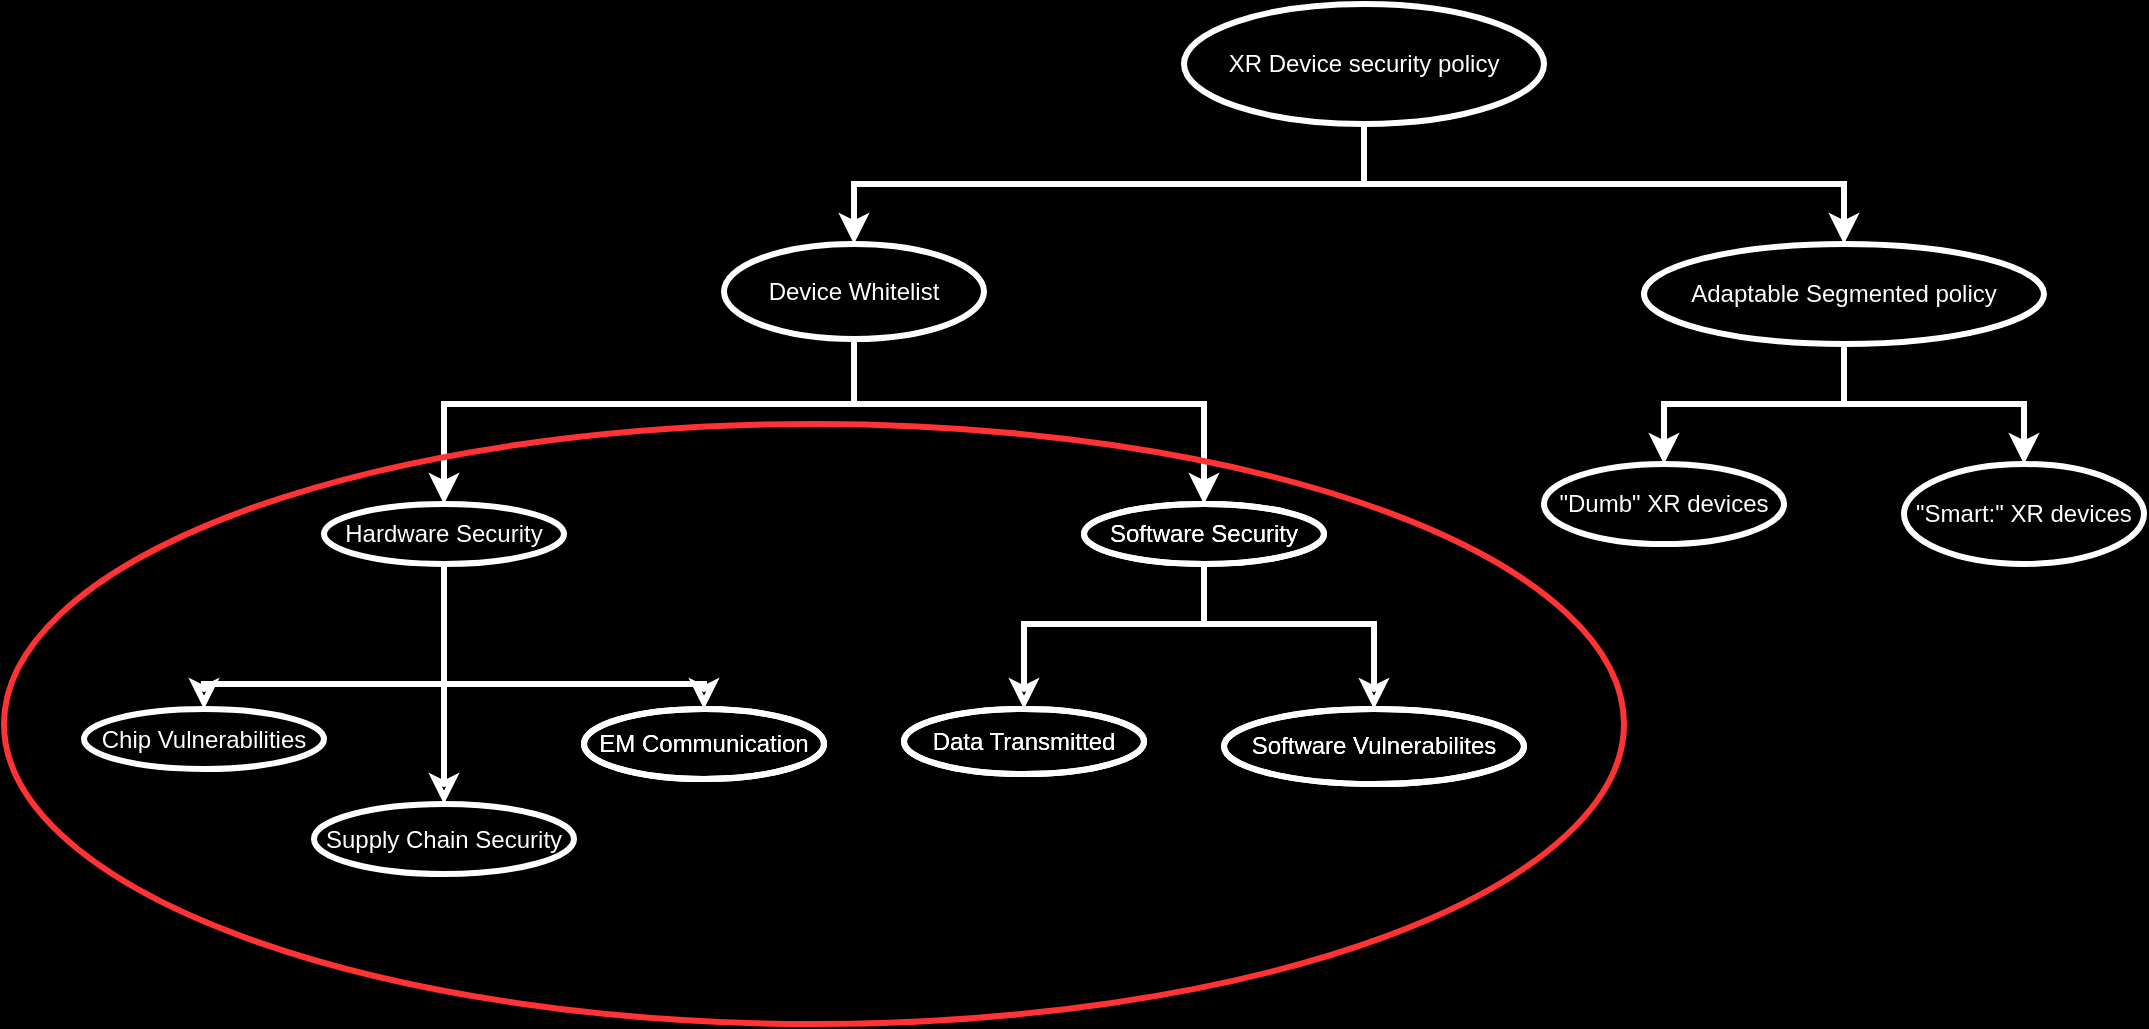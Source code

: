 <mxfile version="16.4.3" type="github">
  <diagram id="R2lEEEUBdFMjLlhIrx00" name="Page-1">
    <mxGraphModel dx="2523" dy="918" grid="1" gridSize="10" guides="1" tooltips="1" connect="1" arrows="1" fold="1" page="1" pageScale="1" pageWidth="850" pageHeight="1100" background="#000000" math="0" shadow="0" extFonts="Permanent Marker^https://fonts.googleapis.com/css?family=Permanent+Marker">
      <root>
        <mxCell id="0" />
        <mxCell id="1" parent="0" />
        <mxCell id="efmwLorqoiXp0ajTO6VS-8" style="edgeStyle=orthogonalEdgeStyle;rounded=0;orthogonalLoop=1;jettySize=auto;html=1;exitX=0.5;exitY=1;exitDx=0;exitDy=0;entryX=0.5;entryY=0;entryDx=0;entryDy=0;fontColor=#FFFFFF;strokeColor=#FFFFFF;strokeWidth=3;" edge="1" parent="1" source="C2MSrWPjQYjPBHMFW9kM-3" target="efmwLorqoiXp0ajTO6VS-7">
          <mxGeometry relative="1" as="geometry" />
        </mxCell>
        <mxCell id="efmwLorqoiXp0ajTO6VS-18" style="edgeStyle=orthogonalEdgeStyle;rounded=0;orthogonalLoop=1;jettySize=auto;html=1;entryX=0.5;entryY=0;entryDx=0;entryDy=0;fontColor=#FFFFFF;strokeColor=#FFFFFF;strokeWidth=3;exitX=0.5;exitY=1;exitDx=0;exitDy=0;" edge="1" parent="1" source="C2MSrWPjQYjPBHMFW9kM-3" target="efmwLorqoiXp0ajTO6VS-1">
          <mxGeometry relative="1" as="geometry">
            <mxPoint x="350" y="320" as="sourcePoint" />
          </mxGeometry>
        </mxCell>
        <mxCell id="C2MSrWPjQYjPBHMFW9kM-3" value="XR Device security policy" style="ellipse;whiteSpace=wrap;html=1;fontColor=#FFFFFF;strokeColor=#FFFFFF;strokeWidth=3;shadow=0;fillOpacity=0;" parent="1" vertex="1">
          <mxGeometry x="380" y="260" width="180" height="60" as="geometry" />
        </mxCell>
        <mxCell id="C2MSrWPjQYjPBHMFW9kM-18" style="edgeStyle=orthogonalEdgeStyle;rounded=0;orthogonalLoop=1;jettySize=auto;html=1;exitX=0.5;exitY=1;exitDx=0;exitDy=0;entryX=0.5;entryY=0;entryDx=0;entryDy=0;fontColor=#FFFFFF;strokeColor=#FFFFFF;strokeWidth=3;shadow=0;fillOpacity=0;" parent="1" source="C2MSrWPjQYjPBHMFW9kM-7" target="C2MSrWPjQYjPBHMFW9kM-10" edge="1">
          <mxGeometry relative="1" as="geometry">
            <mxPoint x="10" y="630" as="targetPoint" />
          </mxGeometry>
        </mxCell>
        <mxCell id="C2MSrWPjQYjPBHMFW9kM-7" value="Hardware Security" style="ellipse;whiteSpace=wrap;html=1;fontColor=#FFFFFF;strokeColor=#FFFFFF;strokeWidth=3;shadow=0;fillOpacity=0;" parent="1" vertex="1">
          <mxGeometry x="-50" y="510" width="120" height="30" as="geometry" />
        </mxCell>
        <mxCell id="C2MSrWPjQYjPBHMFW9kM-9" value="Chip Vulnerabilities" style="ellipse;whiteSpace=wrap;html=1;fontColor=#FFFFFF;strokeColor=#FFFFFF;strokeWidth=3;shadow=0;fillOpacity=0;" parent="1" vertex="1">
          <mxGeometry x="-170" y="612.5" width="120" height="30" as="geometry" />
        </mxCell>
        <mxCell id="C2MSrWPjQYjPBHMFW9kM-10" value="Supply Chain Security" style="ellipse;whiteSpace=wrap;html=1;fontColor=#FFFFFF;strokeColor=#FFFFFF;strokeWidth=3;shadow=0;fillOpacity=0;" parent="1" vertex="1">
          <mxGeometry x="-55" y="660" width="130" height="35" as="geometry" />
        </mxCell>
        <mxCell id="C2MSrWPjQYjPBHMFW9kM-11" value="EM Communication" style="ellipse;whiteSpace=wrap;html=1;fontColor=#FFFFFF;strokeColor=#FFFFFF;strokeWidth=3;shadow=0;fillOpacity=0;" parent="1" vertex="1">
          <mxGeometry x="80" y="612.5" width="120" height="35" as="geometry" />
        </mxCell>
        <mxCell id="C2MSrWPjQYjPBHMFW9kM-12" value="Software Vulnerabilites" style="ellipse;whiteSpace=wrap;html=1;fontColor=#FFFFFF;strokeColor=#FFFFFF;strokeWidth=3;shadow=0;fillOpacity=0;" parent="1" vertex="1">
          <mxGeometry x="400" y="612.5" width="150" height="37.5" as="geometry" />
        </mxCell>
        <mxCell id="C2MSrWPjQYjPBHMFW9kM-13" value="Data Transmitted" style="ellipse;whiteSpace=wrap;html=1;fontColor=#FFFFFF;strokeColor=#FFFFFF;strokeWidth=3;shadow=0;fillOpacity=0;" parent="1" vertex="1">
          <mxGeometry x="240" y="612.5" width="120" height="32.5" as="geometry" />
        </mxCell>
        <mxCell id="C2MSrWPjQYjPBHMFW9kM-16" style="edgeStyle=orthogonalEdgeStyle;rounded=0;orthogonalLoop=1;jettySize=auto;html=1;exitX=0.5;exitY=1;exitDx=0;exitDy=0;entryX=0.5;entryY=0;entryDx=0;entryDy=0;fontColor=#FFFFFF;strokeColor=#FFFFFF;strokeWidth=3;shadow=0;fillOpacity=0;" parent="1" source="C2MSrWPjQYjPBHMFW9kM-8" target="C2MSrWPjQYjPBHMFW9kM-13" edge="1">
          <mxGeometry relative="1" as="geometry">
            <mxPoint x="390" y="570" as="targetPoint" />
            <Array as="points">
              <mxPoint x="390" y="570" />
              <mxPoint x="300" y="570" />
            </Array>
          </mxGeometry>
        </mxCell>
        <mxCell id="C2MSrWPjQYjPBHMFW9kM-8" value="Software Security" style="ellipse;whiteSpace=wrap;html=1;fontColor=#FFFFFF;strokeColor=#FFFFFF;strokeWidth=3;shadow=0;fillOpacity=0;" parent="1" vertex="1">
          <mxGeometry x="330" y="510" width="120" height="30" as="geometry" />
        </mxCell>
        <mxCell id="C2MSrWPjQYjPBHMFW9kM-17" style="edgeStyle=orthogonalEdgeStyle;rounded=0;orthogonalLoop=1;jettySize=auto;html=1;entryX=0.5;entryY=0;entryDx=0;entryDy=0;fontColor=#FFFFFF;strokeColor=#FFFFFF;strokeWidth=3;shadow=0;fillOpacity=0;" parent="1" target="C2MSrWPjQYjPBHMFW9kM-12" edge="1">
          <mxGeometry relative="1" as="geometry">
            <mxPoint x="474.5" y="590" as="targetPoint" />
            <mxPoint x="390" y="540" as="sourcePoint" />
            <Array as="points">
              <mxPoint x="390" y="570" />
              <mxPoint x="475" y="570" />
            </Array>
          </mxGeometry>
        </mxCell>
        <mxCell id="C2MSrWPjQYjPBHMFW9kM-19" style="edgeStyle=orthogonalEdgeStyle;rounded=0;orthogonalLoop=1;jettySize=auto;html=1;entryX=0.5;entryY=0;entryDx=0;entryDy=0;fontColor=#FFFFFF;strokeColor=#FFFFFF;strokeWidth=3;shadow=0;fillOpacity=0;" parent="1" target="C2MSrWPjQYjPBHMFW9kM-11" edge="1">
          <mxGeometry relative="1" as="geometry">
            <mxPoint x="50" y="645" as="targetPoint" />
            <mxPoint x="10" y="540" as="sourcePoint" />
            <Array as="points">
              <mxPoint x="10" y="600" />
              <mxPoint x="140" y="600" />
            </Array>
          </mxGeometry>
        </mxCell>
        <mxCell id="C2MSrWPjQYjPBHMFW9kM-20" style="edgeStyle=orthogonalEdgeStyle;rounded=0;orthogonalLoop=1;jettySize=auto;html=1;exitX=0.5;exitY=1;exitDx=0;exitDy=0;entryX=0.5;entryY=0;entryDx=0;entryDy=0;fontColor=#FFFFFF;strokeColor=#FFFFFF;strokeWidth=3;shadow=0;fillOpacity=0;" parent="1" source="C2MSrWPjQYjPBHMFW9kM-7" target="C2MSrWPjQYjPBHMFW9kM-9" edge="1">
          <mxGeometry relative="1" as="geometry">
            <mxPoint x="-20" y="642.5" as="targetPoint" />
            <mxPoint x="-20" y="552.5" as="sourcePoint" />
            <Array as="points">
              <mxPoint x="10" y="600" />
              <mxPoint x="-110" y="600" />
            </Array>
          </mxGeometry>
        </mxCell>
        <mxCell id="efmwLorqoiXp0ajTO6VS-3" style="edgeStyle=orthogonalEdgeStyle;rounded=0;orthogonalLoop=1;jettySize=auto;html=1;exitX=0.5;exitY=1;exitDx=0;exitDy=0;entryX=0.5;entryY=0;entryDx=0;entryDy=0;fontColor=#FFFFFF;strokeColor=#FFFFFF;strokeWidth=3;" edge="1" parent="1" source="efmwLorqoiXp0ajTO6VS-1" target="C2MSrWPjQYjPBHMFW9kM-7">
          <mxGeometry relative="1" as="geometry">
            <Array as="points">
              <mxPoint x="215" y="460" />
              <mxPoint x="10" y="460" />
            </Array>
          </mxGeometry>
        </mxCell>
        <mxCell id="efmwLorqoiXp0ajTO6VS-6" style="edgeStyle=orthogonalEdgeStyle;rounded=0;orthogonalLoop=1;jettySize=auto;html=1;exitX=0.5;exitY=1;exitDx=0;exitDy=0;entryX=0.5;entryY=0;entryDx=0;entryDy=0;fontColor=#FFFFFF;strokeColor=#FFFFFF;strokeWidth=3;" edge="1" parent="1" source="efmwLorqoiXp0ajTO6VS-1" target="C2MSrWPjQYjPBHMFW9kM-8">
          <mxGeometry relative="1" as="geometry">
            <Array as="points">
              <mxPoint x="215" y="460" />
              <mxPoint x="390" y="460" />
            </Array>
          </mxGeometry>
        </mxCell>
        <mxCell id="efmwLorqoiXp0ajTO6VS-1" value="&lt;font color=&quot;#FFFFFF&quot;&gt;Device Whitelist&lt;br&gt;&lt;/font&gt;" style="ellipse;whiteSpace=wrap;html=1;gradientColor=none;fillColor=none;strokeWidth=3;strokeColor=#FFFFFF;" vertex="1" parent="1">
          <mxGeometry x="150" y="380" width="130" height="47.5" as="geometry" />
        </mxCell>
        <mxCell id="efmwLorqoiXp0ajTO6VS-9" style="edgeStyle=orthogonalEdgeStyle;rounded=0;orthogonalLoop=1;jettySize=auto;html=1;exitX=0.5;exitY=1;exitDx=0;exitDy=0;fontColor=#FFFFFF;strokeColor=#FFFFFF;strokeWidth=3;" edge="1" parent="1" source="efmwLorqoiXp0ajTO6VS-7" target="efmwLorqoiXp0ajTO6VS-10">
          <mxGeometry relative="1" as="geometry">
            <mxPoint x="610.0" y="470" as="targetPoint" />
          </mxGeometry>
        </mxCell>
        <mxCell id="efmwLorqoiXp0ajTO6VS-12" style="edgeStyle=orthogonalEdgeStyle;rounded=0;orthogonalLoop=1;jettySize=auto;html=1;exitX=0.5;exitY=1;exitDx=0;exitDy=0;entryX=0.5;entryY=0;entryDx=0;entryDy=0;fontColor=#FFFFFF;strokeColor=#FFFFFF;strokeWidth=3;" edge="1" parent="1" source="efmwLorqoiXp0ajTO6VS-7" target="efmwLorqoiXp0ajTO6VS-11">
          <mxGeometry relative="1" as="geometry" />
        </mxCell>
        <mxCell id="efmwLorqoiXp0ajTO6VS-7" value="Adaptable Segmented policy" style="ellipse;whiteSpace=wrap;html=1;fontColor=#FFFFFF;strokeColor=#FFFFFF;strokeWidth=3;fillColor=none;gradientColor=none;" vertex="1" parent="1">
          <mxGeometry x="610" y="380" width="200" height="50" as="geometry" />
        </mxCell>
        <mxCell id="efmwLorqoiXp0ajTO6VS-10" value="&quot;Dumb&quot; XR devices" style="ellipse;whiteSpace=wrap;html=1;fontColor=#FFFFFF;strokeColor=#FFFFFF;strokeWidth=3;fillColor=none;gradientColor=none;" vertex="1" parent="1">
          <mxGeometry x="560" y="490" width="120" height="40" as="geometry" />
        </mxCell>
        <mxCell id="efmwLorqoiXp0ajTO6VS-11" value="&quot;Smart:&quot; XR devices" style="ellipse;whiteSpace=wrap;html=1;fontColor=#FFFFFF;strokeColor=#FFFFFF;strokeWidth=3;fillColor=none;gradientColor=none;" vertex="1" parent="1">
          <mxGeometry x="740" y="490" width="120" height="50" as="geometry" />
        </mxCell>
        <mxCell id="efmwLorqoiXp0ajTO6VS-13" value="" style="ellipse;whiteSpace=wrap;html=1;fontColor=#FFFFFF;strokeColor=#FF3333;strokeWidth=3;fillColor=none;gradientColor=none;" vertex="1" parent="1">
          <mxGeometry x="-210" y="470" width="810" height="300" as="geometry" />
        </mxCell>
        <mxCell id="efmwLorqoiXp0ajTO6VS-14" value="Software Vulnerabilites" style="ellipse;whiteSpace=wrap;html=1;fontColor=#FFFFFF;strokeColor=#FFFFFF;strokeWidth=3;shadow=0;fillOpacity=0;" vertex="1" parent="1">
          <mxGeometry x="400" y="612.5" width="150" height="37.5" as="geometry" />
        </mxCell>
        <mxCell id="efmwLorqoiXp0ajTO6VS-15" value="Data Transmitted" style="ellipse;whiteSpace=wrap;html=1;fontColor=#FFFFFF;strokeColor=#FFFFFF;strokeWidth=3;shadow=0;fillOpacity=0;" vertex="1" parent="1">
          <mxGeometry x="240" y="612.5" width="120" height="32.5" as="geometry" />
        </mxCell>
        <mxCell id="efmwLorqoiXp0ajTO6VS-16" value="Software Security" style="ellipse;whiteSpace=wrap;html=1;fontColor=#FFFFFF;strokeColor=#FFFFFF;strokeWidth=3;shadow=0;fillOpacity=0;" vertex="1" parent="1">
          <mxGeometry x="330" y="510" width="120" height="30" as="geometry" />
        </mxCell>
        <mxCell id="efmwLorqoiXp0ajTO6VS-17" value="EM Communication" style="ellipse;whiteSpace=wrap;html=1;fontColor=#FFFFFF;strokeColor=#FFFFFF;strokeWidth=3;shadow=0;fillOpacity=0;" vertex="1" parent="1">
          <mxGeometry x="80" y="612.5" width="120" height="35" as="geometry" />
        </mxCell>
      </root>
    </mxGraphModel>
  </diagram>
</mxfile>
